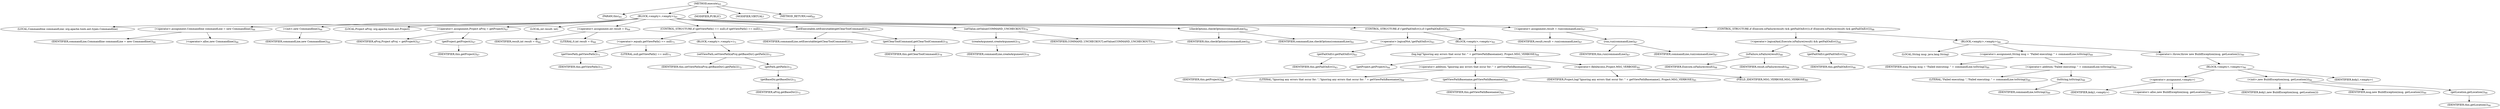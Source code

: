 digraph "execute" {  
"29" [label = <(METHOD,execute)<SUB>65</SUB>> ]
"6" [label = <(PARAM,this)<SUB>65</SUB>> ]
"30" [label = <(BLOCK,&lt;empty&gt;,&lt;empty&gt;)<SUB>65</SUB>> ]
"4" [label = <(LOCAL,Commandline commandLine: org.apache.tools.ant.types.Commandline)> ]
"31" [label = <(&lt;operator&gt;.assignment,Commandline commandLine = new Commandline())<SUB>66</SUB>> ]
"32" [label = <(IDENTIFIER,commandLine,Commandline commandLine = new Commandline())<SUB>66</SUB>> ]
"33" [label = <(&lt;operator&gt;.alloc,new Commandline())<SUB>66</SUB>> ]
"34" [label = <(&lt;init&gt;,new Commandline())<SUB>66</SUB>> ]
"3" [label = <(IDENTIFIER,commandLine,new Commandline())<SUB>66</SUB>> ]
"35" [label = <(LOCAL,Project aProj: org.apache.tools.ant.Project)> ]
"36" [label = <(&lt;operator&gt;.assignment,Project aProj = getProject())<SUB>67</SUB>> ]
"37" [label = <(IDENTIFIER,aProj,Project aProj = getProject())<SUB>67</SUB>> ]
"38" [label = <(getProject,getProject())<SUB>67</SUB>> ]
"5" [label = <(IDENTIFIER,this,getProject())<SUB>67</SUB>> ]
"39" [label = <(LOCAL,int result: int)> ]
"40" [label = <(&lt;operator&gt;.assignment,int result = 0)<SUB>68</SUB>> ]
"41" [label = <(IDENTIFIER,result,int result = 0)<SUB>68</SUB>> ]
"42" [label = <(LITERAL,0,int result = 0)<SUB>68</SUB>> ]
"43" [label = <(CONTROL_STRUCTURE,if (getViewPath() == null),if (getViewPath() == null))<SUB>71</SUB>> ]
"44" [label = <(&lt;operator&gt;.equals,getViewPath() == null)<SUB>71</SUB>> ]
"45" [label = <(getViewPath,getViewPath())<SUB>71</SUB>> ]
"7" [label = <(IDENTIFIER,this,getViewPath())<SUB>71</SUB>> ]
"46" [label = <(LITERAL,null,getViewPath() == null)<SUB>71</SUB>> ]
"47" [label = <(BLOCK,&lt;empty&gt;,&lt;empty&gt;)<SUB>71</SUB>> ]
"48" [label = <(setViewPath,setViewPath(aProj.getBaseDir().getPath()))<SUB>72</SUB>> ]
"8" [label = <(IDENTIFIER,this,setViewPath(aProj.getBaseDir().getPath()))<SUB>72</SUB>> ]
"49" [label = <(getPath,getPath())<SUB>72</SUB>> ]
"50" [label = <(getBaseDir,getBaseDir())<SUB>72</SUB>> ]
"51" [label = <(IDENTIFIER,aProj,getBaseDir())<SUB>72</SUB>> ]
"52" [label = <(setExecutable,setExecutable(getClearToolCommand()))<SUB>78</SUB>> ]
"53" [label = <(IDENTIFIER,commandLine,setExecutable(getClearToolCommand()))<SUB>78</SUB>> ]
"54" [label = <(getClearToolCommand,getClearToolCommand())<SUB>78</SUB>> ]
"9" [label = <(IDENTIFIER,this,getClearToolCommand())<SUB>78</SUB>> ]
"55" [label = <(setValue,setValue(COMMAND_UNCHECKOUT))<SUB>79</SUB>> ]
"56" [label = <(createArgument,createArgument())<SUB>79</SUB>> ]
"57" [label = <(IDENTIFIER,commandLine,createArgument())<SUB>79</SUB>> ]
"58" [label = <(IDENTIFIER,COMMAND_UNCHECKOUT,setValue(COMMAND_UNCHECKOUT))<SUB>79</SUB>> ]
"59" [label = <(checkOptions,checkOptions(commandLine))<SUB>81</SUB>> ]
"10" [label = <(IDENTIFIER,this,checkOptions(commandLine))<SUB>81</SUB>> ]
"60" [label = <(IDENTIFIER,commandLine,checkOptions(commandLine))<SUB>81</SUB>> ]
"61" [label = <(CONTROL_STRUCTURE,if (!getFailOnErr()),if (!getFailOnErr()))<SUB>83</SUB>> ]
"62" [label = <(&lt;operator&gt;.logicalNot,!getFailOnErr())<SUB>83</SUB>> ]
"63" [label = <(getFailOnErr,getFailOnErr())<SUB>83</SUB>> ]
"11" [label = <(IDENTIFIER,this,getFailOnErr())<SUB>83</SUB>> ]
"64" [label = <(BLOCK,&lt;empty&gt;,&lt;empty&gt;)<SUB>83</SUB>> ]
"65" [label = <(log,log(&quot;Ignoring any errors that occur for: &quot; + getViewPathBasename(), Project.MSG_VERBOSE))<SUB>84</SUB>> ]
"66" [label = <(getProject,getProject())<SUB>84</SUB>> ]
"13" [label = <(IDENTIFIER,this,getProject())<SUB>84</SUB>> ]
"67" [label = <(&lt;operator&gt;.addition,&quot;Ignoring any errors that occur for: &quot; + getViewPathBasename())<SUB>84</SUB>> ]
"68" [label = <(LITERAL,&quot;Ignoring any errors that occur for: &quot;,&quot;Ignoring any errors that occur for: &quot; + getViewPathBasename())<SUB>84</SUB>> ]
"69" [label = <(getViewPathBasename,getViewPathBasename())<SUB>85</SUB>> ]
"12" [label = <(IDENTIFIER,this,getViewPathBasename())<SUB>85</SUB>> ]
"70" [label = <(&lt;operator&gt;.fieldAccess,Project.MSG_VERBOSE)<SUB>85</SUB>> ]
"71" [label = <(IDENTIFIER,Project,log(&quot;Ignoring any errors that occur for: &quot; + getViewPathBasename(), Project.MSG_VERBOSE))<SUB>85</SUB>> ]
"72" [label = <(FIELD_IDENTIFIER,MSG_VERBOSE,MSG_VERBOSE)<SUB>85</SUB>> ]
"73" [label = <(&lt;operator&gt;.assignment,result = run(commandLine))<SUB>87</SUB>> ]
"74" [label = <(IDENTIFIER,result,result = run(commandLine))<SUB>87</SUB>> ]
"75" [label = <(run,run(commandLine))<SUB>87</SUB>> ]
"14" [label = <(IDENTIFIER,this,run(commandLine))<SUB>87</SUB>> ]
"76" [label = <(IDENTIFIER,commandLine,run(commandLine))<SUB>87</SUB>> ]
"77" [label = <(CONTROL_STRUCTURE,if (Execute.isFailure(result) &amp;&amp; getFailOnErr()),if (Execute.isFailure(result) &amp;&amp; getFailOnErr()))<SUB>88</SUB>> ]
"78" [label = <(&lt;operator&gt;.logicalAnd,Execute.isFailure(result) &amp;&amp; getFailOnErr())<SUB>88</SUB>> ]
"79" [label = <(isFailure,isFailure(result))<SUB>88</SUB>> ]
"80" [label = <(IDENTIFIER,Execute,isFailure(result))<SUB>88</SUB>> ]
"81" [label = <(IDENTIFIER,result,isFailure(result))<SUB>88</SUB>> ]
"82" [label = <(getFailOnErr,getFailOnErr())<SUB>88</SUB>> ]
"15" [label = <(IDENTIFIER,this,getFailOnErr())<SUB>88</SUB>> ]
"83" [label = <(BLOCK,&lt;empty&gt;,&lt;empty&gt;)<SUB>88</SUB>> ]
"84" [label = <(LOCAL,String msg: java.lang.String)> ]
"85" [label = <(&lt;operator&gt;.assignment,String msg = &quot;Failed executing: &quot; + commandLine.toString())<SUB>89</SUB>> ]
"86" [label = <(IDENTIFIER,msg,String msg = &quot;Failed executing: &quot; + commandLine.toString())<SUB>89</SUB>> ]
"87" [label = <(&lt;operator&gt;.addition,&quot;Failed executing: &quot; + commandLine.toString())<SUB>89</SUB>> ]
"88" [label = <(LITERAL,&quot;Failed executing: &quot;,&quot;Failed executing: &quot; + commandLine.toString())<SUB>89</SUB>> ]
"89" [label = <(toString,toString())<SUB>89</SUB>> ]
"90" [label = <(IDENTIFIER,commandLine,toString())<SUB>89</SUB>> ]
"91" [label = <(&lt;operator&gt;.throw,throw new BuildException(msg, getLocation());)<SUB>90</SUB>> ]
"92" [label = <(BLOCK,&lt;empty&gt;,&lt;empty&gt;)<SUB>90</SUB>> ]
"93" [label = <(&lt;operator&gt;.assignment,&lt;empty&gt;)> ]
"94" [label = <(IDENTIFIER,$obj1,&lt;empty&gt;)> ]
"95" [label = <(&lt;operator&gt;.alloc,new BuildException(msg, getLocation()))<SUB>90</SUB>> ]
"96" [label = <(&lt;init&gt;,new BuildException(msg, getLocation()))<SUB>90</SUB>> ]
"97" [label = <(IDENTIFIER,$obj1,new BuildException(msg, getLocation()))> ]
"98" [label = <(IDENTIFIER,msg,new BuildException(msg, getLocation()))<SUB>90</SUB>> ]
"99" [label = <(getLocation,getLocation())<SUB>90</SUB>> ]
"16" [label = <(IDENTIFIER,this,getLocation())<SUB>90</SUB>> ]
"100" [label = <(IDENTIFIER,$obj1,&lt;empty&gt;)> ]
"101" [label = <(MODIFIER,PUBLIC)> ]
"102" [label = <(MODIFIER,VIRTUAL)> ]
"103" [label = <(METHOD_RETURN,void)<SUB>65</SUB>> ]
  "29" -> "6" 
  "29" -> "30" 
  "29" -> "101" 
  "29" -> "102" 
  "29" -> "103" 
  "30" -> "4" 
  "30" -> "31" 
  "30" -> "34" 
  "30" -> "35" 
  "30" -> "36" 
  "30" -> "39" 
  "30" -> "40" 
  "30" -> "43" 
  "30" -> "52" 
  "30" -> "55" 
  "30" -> "59" 
  "30" -> "61" 
  "30" -> "73" 
  "30" -> "77" 
  "31" -> "32" 
  "31" -> "33" 
  "34" -> "3" 
  "36" -> "37" 
  "36" -> "38" 
  "38" -> "5" 
  "40" -> "41" 
  "40" -> "42" 
  "43" -> "44" 
  "43" -> "47" 
  "44" -> "45" 
  "44" -> "46" 
  "45" -> "7" 
  "47" -> "48" 
  "48" -> "8" 
  "48" -> "49" 
  "49" -> "50" 
  "50" -> "51" 
  "52" -> "53" 
  "52" -> "54" 
  "54" -> "9" 
  "55" -> "56" 
  "55" -> "58" 
  "56" -> "57" 
  "59" -> "10" 
  "59" -> "60" 
  "61" -> "62" 
  "61" -> "64" 
  "62" -> "63" 
  "63" -> "11" 
  "64" -> "65" 
  "65" -> "66" 
  "65" -> "67" 
  "65" -> "70" 
  "66" -> "13" 
  "67" -> "68" 
  "67" -> "69" 
  "69" -> "12" 
  "70" -> "71" 
  "70" -> "72" 
  "73" -> "74" 
  "73" -> "75" 
  "75" -> "14" 
  "75" -> "76" 
  "77" -> "78" 
  "77" -> "83" 
  "78" -> "79" 
  "78" -> "82" 
  "79" -> "80" 
  "79" -> "81" 
  "82" -> "15" 
  "83" -> "84" 
  "83" -> "85" 
  "83" -> "91" 
  "85" -> "86" 
  "85" -> "87" 
  "87" -> "88" 
  "87" -> "89" 
  "89" -> "90" 
  "91" -> "92" 
  "92" -> "93" 
  "92" -> "96" 
  "92" -> "100" 
  "93" -> "94" 
  "93" -> "95" 
  "96" -> "97" 
  "96" -> "98" 
  "96" -> "99" 
  "99" -> "16" 
}
